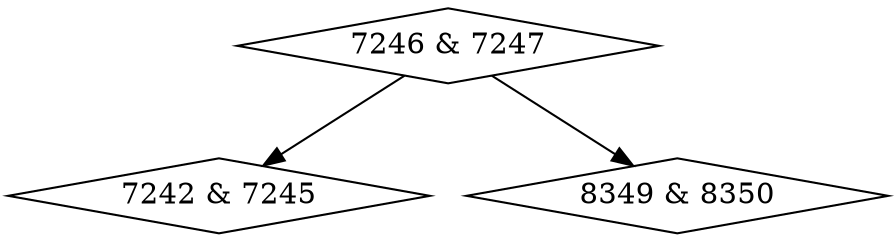 digraph {
0 [label = "7242 & 7245", shape = diamond];
1 [label = "7246 & 7247", shape = diamond];
2 [label = "8349 & 8350", shape = diamond];
1->0;
1->2;
}
